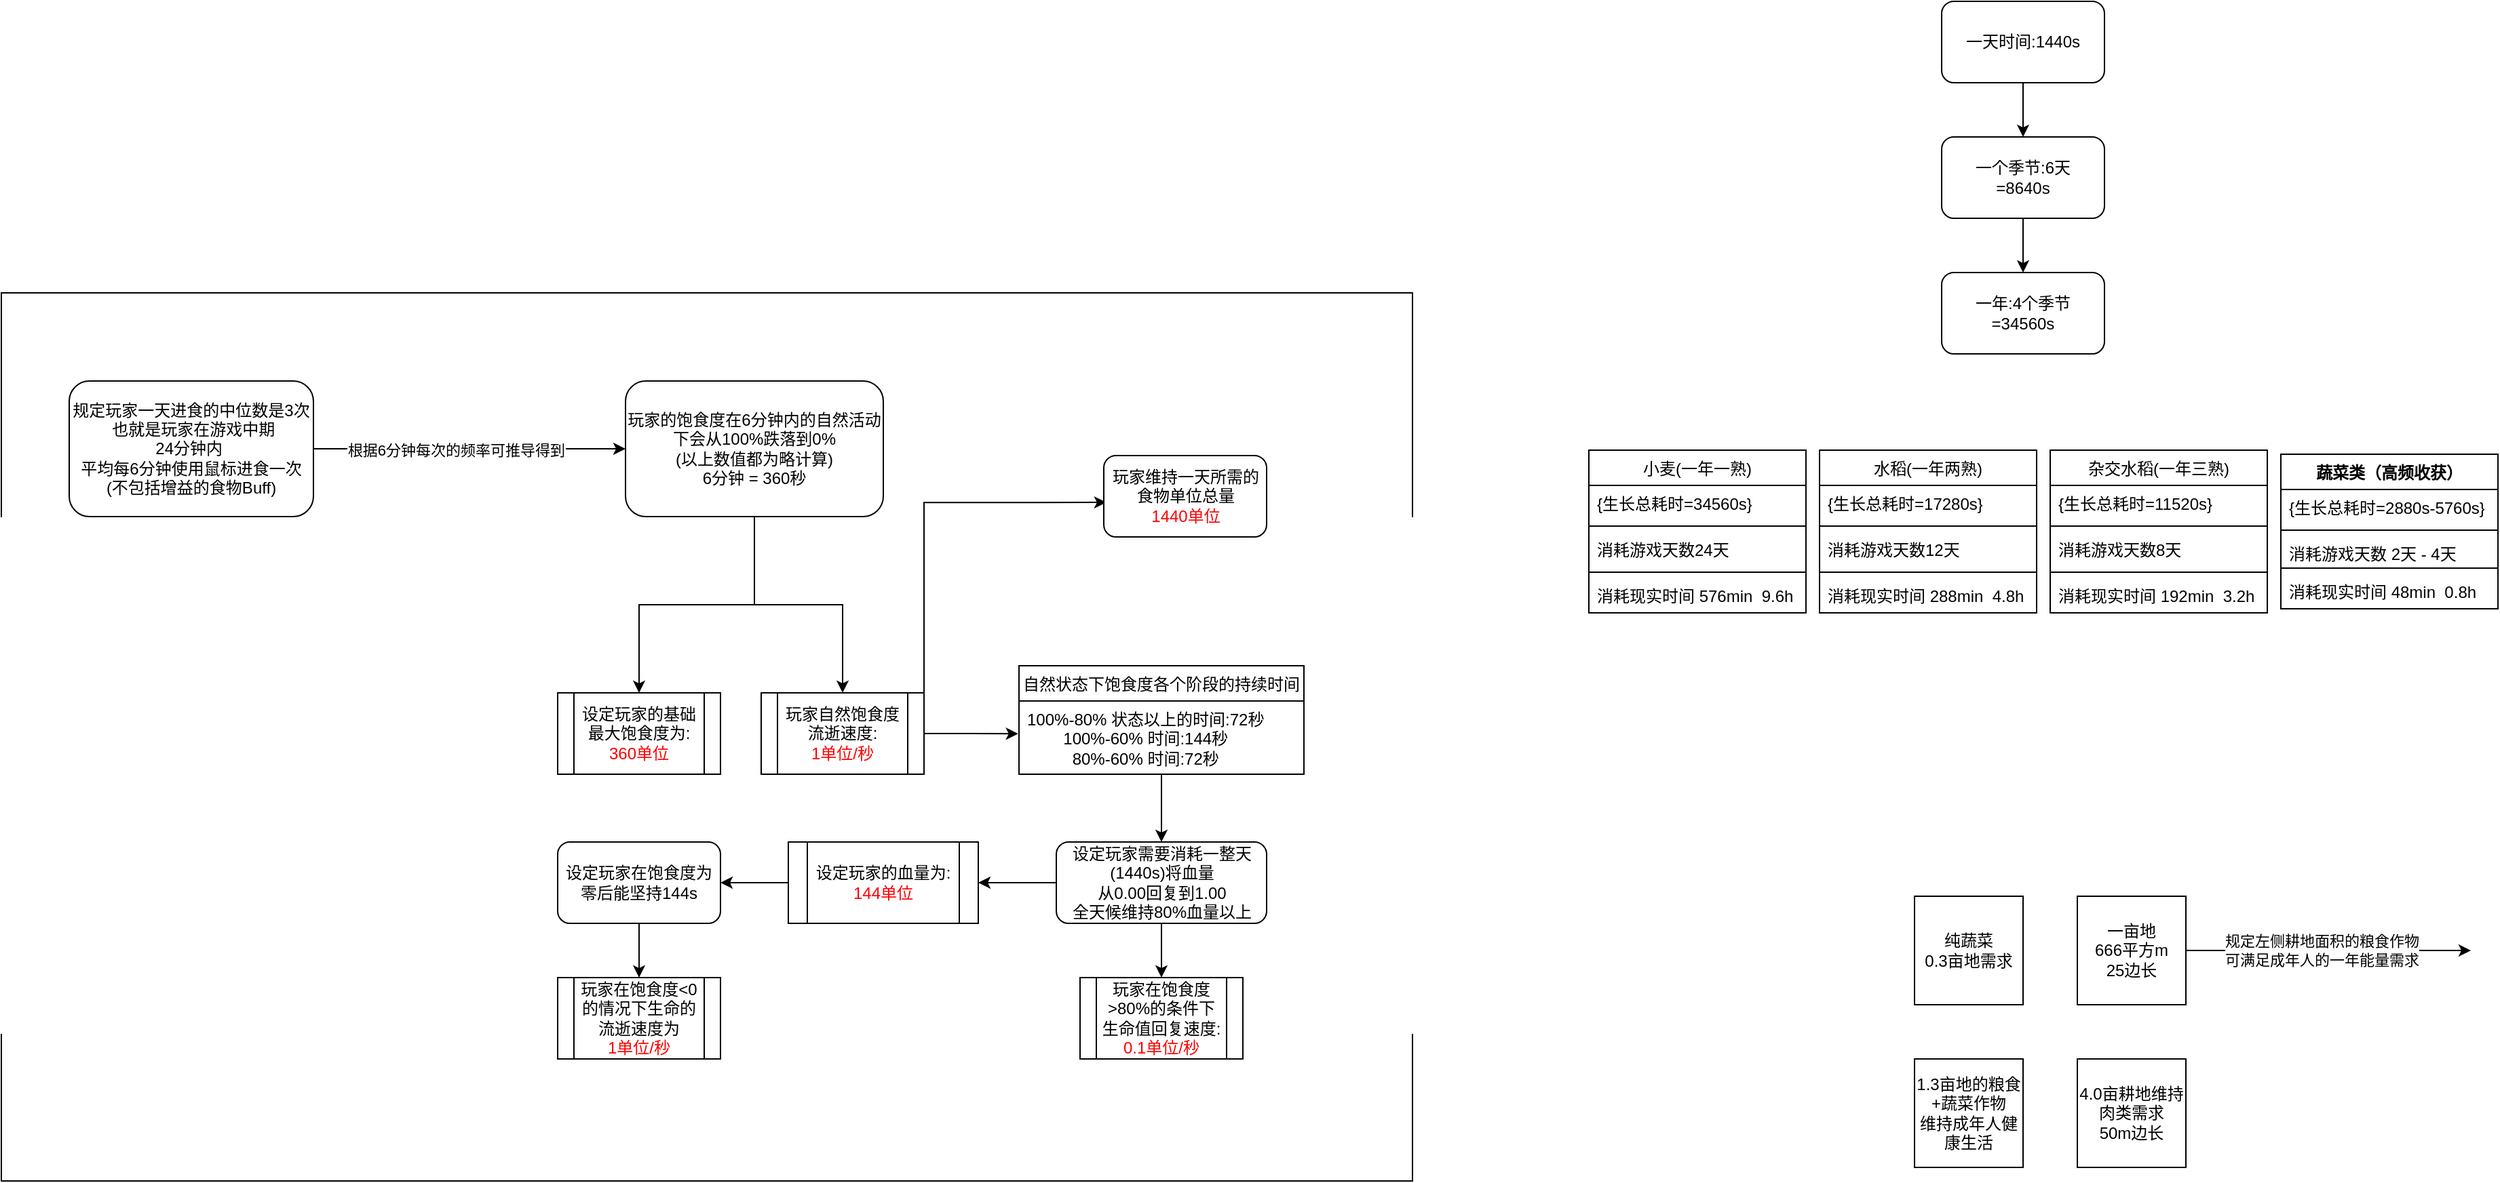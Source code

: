 <mxfile version="26.2.15">
  <diagram id="bRi_iZHggD-AGo6ihj1B" name="5/19">
    <mxGraphModel dx="740" dy="439" grid="1" gridSize="10" guides="1" tooltips="1" connect="1" arrows="1" fold="1" page="1" pageScale="1" pageWidth="827" pageHeight="1169" math="0" shadow="0">
      <root>
        <mxCell id="0" />
        <mxCell id="1" parent="0" />
        <mxCell id="Qvv5qwY-nP6G416FZWJI-56" value="" style="rounded=0;whiteSpace=wrap;html=1;" parent="1" vertex="1">
          <mxGeometry x="30" y="435" width="1040" height="655" as="geometry" />
        </mxCell>
        <mxCell id="Qvv5qwY-nP6G416FZWJI-3" value="规定玩家一天进食的中位数是3次&lt;div&gt;&amp;nbsp;也就是玩家在游戏中期&lt;/div&gt;&lt;div&gt;&lt;span style=&quot;background-color: transparent; color: light-dark(rgb(0, 0, 0), rgb(255, 255, 255));&quot;&gt;24分钟内&amp;nbsp;&lt;/span&gt;&lt;/div&gt;&lt;div&gt;平均每6分钟使用鼠标进食一次(不包括增益的食物Buff)&lt;/div&gt;" style="rounded=1;whiteSpace=wrap;html=1;" parent="1" vertex="1">
          <mxGeometry x="80" y="500" width="180" height="100" as="geometry" />
        </mxCell>
        <mxCell id="Qvv5qwY-nP6G416FZWJI-11" style="edgeStyle=orthogonalEdgeStyle;rounded=0;orthogonalLoop=1;jettySize=auto;html=1;entryX=0.5;entryY=0;entryDx=0;entryDy=0;" parent="1" source="Qvv5qwY-nP6G416FZWJI-7" target="Qvv5qwY-nP6G416FZWJI-10" edge="1">
          <mxGeometry relative="1" as="geometry" />
        </mxCell>
        <mxCell id="Qvv5qwY-nP6G416FZWJI-14" style="edgeStyle=orthogonalEdgeStyle;rounded=0;orthogonalLoop=1;jettySize=auto;html=1;entryX=0.5;entryY=0;entryDx=0;entryDy=0;" parent="1" source="Qvv5qwY-nP6G416FZWJI-7" target="Qvv5qwY-nP6G416FZWJI-13" edge="1">
          <mxGeometry relative="1" as="geometry" />
        </mxCell>
        <mxCell id="Qvv5qwY-nP6G416FZWJI-7" value="玩家的饱食度在6分钟内的自然活动&lt;div&gt;下会从100%跌落到0%&lt;/div&gt;&lt;div&gt;(以上数值都为略计算)&lt;div&gt;6分钟 = 360秒&lt;/div&gt;&lt;/div&gt;" style="rounded=1;whiteSpace=wrap;html=1;" parent="1" vertex="1">
          <mxGeometry x="490" y="500" width="190" height="100" as="geometry" />
        </mxCell>
        <mxCell id="Qvv5qwY-nP6G416FZWJI-8" style="edgeStyle=orthogonalEdgeStyle;rounded=0;orthogonalLoop=1;jettySize=auto;html=1;entryX=0;entryY=0.5;entryDx=0;entryDy=0;" parent="1" source="Qvv5qwY-nP6G416FZWJI-3" target="Qvv5qwY-nP6G416FZWJI-7" edge="1">
          <mxGeometry relative="1" as="geometry">
            <mxPoint x="490" y="550" as="targetPoint" />
          </mxGeometry>
        </mxCell>
        <mxCell id="Qvv5qwY-nP6G416FZWJI-9" value="根据6分钟每次的频率可推导得到" style="edgeLabel;html=1;align=center;verticalAlign=middle;resizable=0;points=[];" parent="Qvv5qwY-nP6G416FZWJI-8" vertex="1" connectable="0">
          <mxGeometry x="-0.085" y="-1" relative="1" as="geometry">
            <mxPoint as="offset" />
          </mxGeometry>
        </mxCell>
        <mxCell id="Qvv5qwY-nP6G416FZWJI-10" value="&lt;div&gt;设定玩家的基础最大饱食度为:&lt;/div&gt;&lt;div&gt;&lt;font style=&quot;color: rgb(255, 0, 0);&quot;&gt;360单位&lt;/font&gt;&lt;/div&gt;" style="shape=process;whiteSpace=wrap;html=1;backgroundOutline=1;" parent="1" vertex="1">
          <mxGeometry x="440" y="730" width="120" height="60" as="geometry" />
        </mxCell>
        <mxCell id="Qvv5qwY-nP6G416FZWJI-22" style="edgeStyle=orthogonalEdgeStyle;rounded=0;orthogonalLoop=1;jettySize=auto;html=1;entryX=-0.003;entryY=0.447;entryDx=0;entryDy=0;entryPerimeter=0;" parent="1" source="Qvv5qwY-nP6G416FZWJI-13" target="Qvv5qwY-nP6G416FZWJI-24" edge="1">
          <mxGeometry relative="1" as="geometry">
            <mxPoint x="750" y="760" as="targetPoint" />
          </mxGeometry>
        </mxCell>
        <mxCell id="Qvv5qwY-nP6G416FZWJI-49" style="edgeStyle=orthogonalEdgeStyle;rounded=0;orthogonalLoop=1;jettySize=auto;html=1;entryX=0.016;entryY=0.576;entryDx=0;entryDy=0;entryPerimeter=0;" parent="1" source="Qvv5qwY-nP6G416FZWJI-13" target="Qvv5qwY-nP6G416FZWJI-47" edge="1">
          <mxGeometry relative="1" as="geometry">
            <mxPoint x="830" y="590" as="targetPoint" />
            <Array as="points">
              <mxPoint x="710" y="590" />
            </Array>
          </mxGeometry>
        </mxCell>
        <mxCell id="Qvv5qwY-nP6G416FZWJI-13" value="玩家自然饱食度流逝速度:&lt;div&gt;&lt;font style=&quot;color: rgb(255, 0, 0);&quot;&gt;1单位/秒&lt;/font&gt;&lt;/div&gt;" style="shape=process;whiteSpace=wrap;html=1;backgroundOutline=1;" parent="1" vertex="1">
          <mxGeometry x="590" y="730" width="120" height="60" as="geometry" />
        </mxCell>
        <mxCell id="Qvv5qwY-nP6G416FZWJI-45" value="" style="edgeStyle=orthogonalEdgeStyle;rounded=0;orthogonalLoop=1;jettySize=auto;html=1;" parent="1" source="Qvv5qwY-nP6G416FZWJI-17" target="Qvv5qwY-nP6G416FZWJI-42" edge="1">
          <mxGeometry relative="1" as="geometry" />
        </mxCell>
        <mxCell id="Qvv5qwY-nP6G416FZWJI-17" value="设定玩家的血量为:&lt;div&gt;&lt;font style=&quot;color: rgb(255, 0, 0);&quot;&gt;144单位&lt;/font&gt;&lt;/div&gt;" style="shape=process;whiteSpace=wrap;html=1;backgroundOutline=1;" parent="1" vertex="1">
          <mxGeometry x="610" y="840" width="140" height="60" as="geometry" />
        </mxCell>
        <mxCell id="Qvv5qwY-nP6G416FZWJI-19" value="玩家在饱食度&amp;lt;0的情况下生命的流逝速度为&lt;div&gt;&lt;font style=&quot;color: rgb(255, 0, 0);&quot;&gt;1单位/秒&lt;/font&gt;&lt;/div&gt;" style="shape=process;whiteSpace=wrap;html=1;backgroundOutline=1;" parent="1" vertex="1">
          <mxGeometry x="440" y="940" width="120" height="60" as="geometry" />
        </mxCell>
        <mxCell id="Qvv5qwY-nP6G416FZWJI-36" style="edgeStyle=orthogonalEdgeStyle;rounded=0;orthogonalLoop=1;jettySize=auto;html=1;entryX=0.5;entryY=0;entryDx=0;entryDy=0;" parent="1" source="Qvv5qwY-nP6G416FZWJI-23" target="Qvv5qwY-nP6G416FZWJI-34" edge="1">
          <mxGeometry relative="1" as="geometry" />
        </mxCell>
        <mxCell id="Qvv5qwY-nP6G416FZWJI-23" value="&lt;span style=&quot;font-weight: 400;&quot;&gt;自然状态下&lt;/span&gt;&lt;span style=&quot;color: light-dark(rgb(0, 0, 0), rgb(255, 255, 255)); font-weight: 400; background-color: transparent;&quot;&gt;饱食度各个阶段的持续时间&lt;/span&gt;" style="swimlane;fontStyle=1;align=center;verticalAlign=top;childLayout=stackLayout;horizontal=1;startSize=26;horizontalStack=0;resizeParent=1;resizeParentMax=0;resizeLast=0;collapsible=1;marginBottom=0;whiteSpace=wrap;html=1;" parent="1" vertex="1">
          <mxGeometry x="780" y="710" width="210" height="80" as="geometry" />
        </mxCell>
        <mxCell id="Qvv5qwY-nP6G416FZWJI-24" value="&lt;span style=&quot;text-align: center; background-color: transparent; color: light-dark(rgb(0, 0, 0), rgb(255, 255, 255));&quot;&gt;100%-80% 状态以上的时间:72秒&lt;/span&gt;&lt;div&gt;&lt;div style=&quot;text-align: center;&quot;&gt;100%-60% 时间:144秒&lt;/div&gt;&lt;div style=&quot;text-align: center;&quot;&gt;80%-60% 时间:72秒&lt;/div&gt;&lt;div&gt;&lt;br&gt;&lt;/div&gt;&lt;/div&gt;" style="text;strokeColor=none;fillColor=none;align=left;verticalAlign=top;spacingLeft=4;spacingRight=4;overflow=hidden;rotatable=0;points=[[0,0.5],[1,0.5]];portConstraint=eastwest;whiteSpace=wrap;html=1;" parent="Qvv5qwY-nP6G416FZWJI-23" vertex="1">
          <mxGeometry y="26" width="210" height="54" as="geometry" />
        </mxCell>
        <mxCell id="Qvv5qwY-nP6G416FZWJI-32" value="玩家在饱食度&amp;gt;80%的条件下&lt;div&gt;生命值回复速度:&lt;/div&gt;&lt;div&gt;&lt;font style=&quot;color: rgb(255, 0, 0);&quot;&gt;0.1单位/秒&lt;/font&gt;&lt;/div&gt;" style="shape=process;whiteSpace=wrap;html=1;backgroundOutline=1;" parent="1" vertex="1">
          <mxGeometry x="825" y="940" width="120" height="60" as="geometry" />
        </mxCell>
        <mxCell id="Qvv5qwY-nP6G416FZWJI-37" value="" style="edgeStyle=orthogonalEdgeStyle;rounded=0;orthogonalLoop=1;jettySize=auto;html=1;" parent="1" source="Qvv5qwY-nP6G416FZWJI-34" target="Qvv5qwY-nP6G416FZWJI-32" edge="1">
          <mxGeometry relative="1" as="geometry" />
        </mxCell>
        <mxCell id="Qvv5qwY-nP6G416FZWJI-41" value="" style="edgeStyle=orthogonalEdgeStyle;rounded=0;orthogonalLoop=1;jettySize=auto;html=1;" parent="1" source="Qvv5qwY-nP6G416FZWJI-34" target="Qvv5qwY-nP6G416FZWJI-17" edge="1">
          <mxGeometry relative="1" as="geometry" />
        </mxCell>
        <mxCell id="Qvv5qwY-nP6G416FZWJI-34" value="设定玩家需要消耗一整天(1440s)将血量&lt;div&gt;从0.00回复到1.00&lt;/div&gt;&lt;div&gt;全天候维持80%血量以上&lt;/div&gt;" style="rounded=1;whiteSpace=wrap;html=1;" parent="1" vertex="1">
          <mxGeometry x="807.5" y="840" width="155" height="60" as="geometry" />
        </mxCell>
        <mxCell id="Qvv5qwY-nP6G416FZWJI-44" value="" style="edgeStyle=orthogonalEdgeStyle;rounded=0;orthogonalLoop=1;jettySize=auto;html=1;" parent="1" source="Qvv5qwY-nP6G416FZWJI-42" target="Qvv5qwY-nP6G416FZWJI-19" edge="1">
          <mxGeometry relative="1" as="geometry" />
        </mxCell>
        <mxCell id="Qvv5qwY-nP6G416FZWJI-42" value="设定玩家在饱食度为零后能坚持144s" style="rounded=1;whiteSpace=wrap;html=1;" parent="1" vertex="1">
          <mxGeometry x="440" y="840" width="120" height="60" as="geometry" />
        </mxCell>
        <mxCell id="Qvv5qwY-nP6G416FZWJI-47" value="玩家维持一天所需的食物单位总量&lt;div&gt;&lt;font style=&quot;color: rgb(255, 0, 0);&quot;&gt;1440单位&lt;/font&gt;&lt;/div&gt;" style="rounded=1;whiteSpace=wrap;html=1;" parent="1" vertex="1">
          <mxGeometry x="842.5" y="555" width="120" height="60" as="geometry" />
        </mxCell>
        <mxCell id="Qvv5qwY-nP6G416FZWJI-53" style="edgeStyle=orthogonalEdgeStyle;rounded=0;orthogonalLoop=1;jettySize=auto;html=1;entryX=0.5;entryY=0;entryDx=0;entryDy=0;" parent="1" source="Qvv5qwY-nP6G416FZWJI-50" target="Qvv5qwY-nP6G416FZWJI-51" edge="1">
          <mxGeometry relative="1" as="geometry" />
        </mxCell>
        <mxCell id="Qvv5qwY-nP6G416FZWJI-50" value="一天时间:1440s" style="rounded=1;whiteSpace=wrap;html=1;" parent="1" vertex="1">
          <mxGeometry x="1460" y="220" width="120" height="60" as="geometry" />
        </mxCell>
        <mxCell id="Qvv5qwY-nP6G416FZWJI-55" style="edgeStyle=orthogonalEdgeStyle;rounded=0;orthogonalLoop=1;jettySize=auto;html=1;entryX=0.5;entryY=0;entryDx=0;entryDy=0;" parent="1" source="Qvv5qwY-nP6G416FZWJI-51" target="Qvv5qwY-nP6G416FZWJI-54" edge="1">
          <mxGeometry relative="1" as="geometry" />
        </mxCell>
        <mxCell id="Qvv5qwY-nP6G416FZWJI-51" value="一个季节:&lt;span style=&quot;background-color: transparent; color: light-dark(rgb(0, 0, 0), rgb(255, 255, 255));&quot;&gt;6天&lt;/span&gt;&lt;div&gt;&lt;span style=&quot;background-color: transparent; color: light-dark(rgb(0, 0, 0), rgb(255, 255, 255));&quot;&gt;=8640s&lt;/span&gt;&lt;/div&gt;" style="rounded=1;whiteSpace=wrap;html=1;" parent="1" vertex="1">
          <mxGeometry x="1460" y="320" width="120" height="60" as="geometry" />
        </mxCell>
        <mxCell id="Qvv5qwY-nP6G416FZWJI-54" value="一年:4个季节&lt;div&gt;=34560s&lt;/div&gt;" style="rounded=1;whiteSpace=wrap;html=1;" parent="1" vertex="1">
          <mxGeometry x="1460" y="420" width="120" height="60" as="geometry" />
        </mxCell>
        <mxCell id="Qvv5qwY-nP6G416FZWJI-61" value="&lt;span style=&quot;font-weight: 400;&quot;&gt;小麦(一年一熟)&lt;/span&gt;" style="swimlane;fontStyle=1;align=center;verticalAlign=top;childLayout=stackLayout;horizontal=1;startSize=26;horizontalStack=0;resizeParent=1;resizeParentMax=0;resizeLast=0;collapsible=1;marginBottom=0;whiteSpace=wrap;html=1;" parent="1" vertex="1">
          <mxGeometry x="1200" y="551" width="160" height="120" as="geometry" />
        </mxCell>
        <mxCell id="Qvv5qwY-nP6G416FZWJI-62" value="&lt;span style=&quot;text-align: center;&quot;&gt;{生长总耗时=34560s}&lt;/span&gt;" style="text;strokeColor=none;fillColor=none;align=left;verticalAlign=top;spacingLeft=4;spacingRight=4;overflow=hidden;rotatable=0;points=[[0,0.5],[1,0.5]];portConstraint=eastwest;whiteSpace=wrap;html=1;" parent="Qvv5qwY-nP6G416FZWJI-61" vertex="1">
          <mxGeometry y="26" width="160" height="26" as="geometry" />
        </mxCell>
        <mxCell id="Qvv5qwY-nP6G416FZWJI-63" value="" style="line;strokeWidth=1;fillColor=none;align=left;verticalAlign=middle;spacingTop=-1;spacingLeft=3;spacingRight=3;rotatable=0;labelPosition=right;points=[];portConstraint=eastwest;strokeColor=inherit;" parent="Qvv5qwY-nP6G416FZWJI-61" vertex="1">
          <mxGeometry y="52" width="160" height="8" as="geometry" />
        </mxCell>
        <mxCell id="Qvv5qwY-nP6G416FZWJI-64" value="消耗游戏天数24天&lt;div&gt;&lt;br&gt;&lt;/div&gt;" style="text;strokeColor=none;fillColor=none;align=left;verticalAlign=top;spacingLeft=4;spacingRight=4;overflow=hidden;rotatable=0;points=[[0,0.5],[1,0.5]];portConstraint=eastwest;whiteSpace=wrap;html=1;" parent="Qvv5qwY-nP6G416FZWJI-61" vertex="1">
          <mxGeometry y="60" width="160" height="26" as="geometry" />
        </mxCell>
        <mxCell id="Qvv5qwY-nP6G416FZWJI-78" value="" style="line;strokeWidth=1;fillColor=none;align=left;verticalAlign=middle;spacingTop=-1;spacingLeft=3;spacingRight=3;rotatable=0;labelPosition=right;points=[];portConstraint=eastwest;strokeColor=inherit;" parent="Qvv5qwY-nP6G416FZWJI-61" vertex="1">
          <mxGeometry y="86" width="160" height="8" as="geometry" />
        </mxCell>
        <mxCell id="Qvv5qwY-nP6G416FZWJI-77" value="&lt;div&gt;消耗现实时间 576min&amp;nbsp; 9.6h&lt;/div&gt;" style="text;strokeColor=none;fillColor=none;align=left;verticalAlign=top;spacingLeft=4;spacingRight=4;overflow=hidden;rotatable=0;points=[[0,0.5],[1,0.5]];portConstraint=eastwest;whiteSpace=wrap;html=1;" parent="Qvv5qwY-nP6G416FZWJI-61" vertex="1">
          <mxGeometry y="94" width="160" height="26" as="geometry" />
        </mxCell>
        <mxCell id="Qvv5qwY-nP6G416FZWJI-65" value="&lt;span style=&quot;font-weight: 400;&quot;&gt;水稻(一年两熟&lt;/span&gt;&lt;span style=&quot;color: light-dark(rgb(0, 0, 0), rgb(255, 255, 255)); font-weight: 400; background-color: transparent;&quot;&gt;)&lt;/span&gt;" style="swimlane;fontStyle=1;align=center;verticalAlign=top;childLayout=stackLayout;horizontal=1;startSize=26;horizontalStack=0;resizeParent=1;resizeParentMax=0;resizeLast=0;collapsible=1;marginBottom=0;whiteSpace=wrap;html=1;" parent="1" vertex="1">
          <mxGeometry x="1370" y="551" width="160" height="120" as="geometry" />
        </mxCell>
        <mxCell id="Qvv5qwY-nP6G416FZWJI-66" value="&lt;span style=&quot;text-align: center;&quot;&gt;{生长总耗时=17280s}&lt;/span&gt;" style="text;strokeColor=none;fillColor=none;align=left;verticalAlign=top;spacingLeft=4;spacingRight=4;overflow=hidden;rotatable=0;points=[[0,0.5],[1,0.5]];portConstraint=eastwest;whiteSpace=wrap;html=1;" parent="Qvv5qwY-nP6G416FZWJI-65" vertex="1">
          <mxGeometry y="26" width="160" height="26" as="geometry" />
        </mxCell>
        <mxCell id="Qvv5qwY-nP6G416FZWJI-67" value="" style="line;strokeWidth=1;fillColor=none;align=left;verticalAlign=middle;spacingTop=-1;spacingLeft=3;spacingRight=3;rotatable=0;labelPosition=right;points=[];portConstraint=eastwest;strokeColor=inherit;" parent="Qvv5qwY-nP6G416FZWJI-65" vertex="1">
          <mxGeometry y="52" width="160" height="8" as="geometry" />
        </mxCell>
        <mxCell id="Qvv5qwY-nP6G416FZWJI-68" value="消耗游戏天数12天" style="text;strokeColor=none;fillColor=none;align=left;verticalAlign=top;spacingLeft=4;spacingRight=4;overflow=hidden;rotatable=0;points=[[0,0.5],[1,0.5]];portConstraint=eastwest;whiteSpace=wrap;html=1;" parent="Qvv5qwY-nP6G416FZWJI-65" vertex="1">
          <mxGeometry y="60" width="160" height="26" as="geometry" />
        </mxCell>
        <mxCell id="Qvv5qwY-nP6G416FZWJI-79" value="" style="line;strokeWidth=1;fillColor=none;align=left;verticalAlign=middle;spacingTop=-1;spacingLeft=3;spacingRight=3;rotatable=0;labelPosition=right;points=[];portConstraint=eastwest;strokeColor=inherit;" parent="Qvv5qwY-nP6G416FZWJI-65" vertex="1">
          <mxGeometry y="86" width="160" height="8" as="geometry" />
        </mxCell>
        <mxCell id="Qvv5qwY-nP6G416FZWJI-80" value="&lt;div&gt;消耗现实时间 288min&amp;nbsp; 4.8h&lt;/div&gt;" style="text;strokeColor=none;fillColor=none;align=left;verticalAlign=top;spacingLeft=4;spacingRight=4;overflow=hidden;rotatable=0;points=[[0,0.5],[1,0.5]];portConstraint=eastwest;whiteSpace=wrap;html=1;" parent="Qvv5qwY-nP6G416FZWJI-65" vertex="1">
          <mxGeometry y="94" width="160" height="26" as="geometry" />
        </mxCell>
        <mxCell id="Qvv5qwY-nP6G416FZWJI-69" value="&lt;span style=&quot;font-weight: 400;&quot;&gt;杂交水稻(一年三熟&lt;/span&gt;&lt;span style=&quot;color: light-dark(rgb(0, 0, 0), rgb(255, 255, 255)); font-weight: 400; background-color: transparent;&quot;&gt;)&lt;/span&gt;" style="swimlane;fontStyle=1;align=center;verticalAlign=top;childLayout=stackLayout;horizontal=1;startSize=26;horizontalStack=0;resizeParent=1;resizeParentMax=0;resizeLast=0;collapsible=1;marginBottom=0;whiteSpace=wrap;html=1;" parent="1" vertex="1">
          <mxGeometry x="1540" y="551" width="160" height="120" as="geometry" />
        </mxCell>
        <mxCell id="Qvv5qwY-nP6G416FZWJI-70" value="&lt;span style=&quot;text-align: center;&quot;&gt;{生长总耗时=11520s}&lt;/span&gt;&lt;div&gt;&lt;span style=&quot;text-align: center;&quot;&gt;&lt;br&gt;&lt;/span&gt;&lt;/div&gt;" style="text;strokeColor=none;fillColor=none;align=left;verticalAlign=top;spacingLeft=4;spacingRight=4;overflow=hidden;rotatable=0;points=[[0,0.5],[1,0.5]];portConstraint=eastwest;whiteSpace=wrap;html=1;" parent="Qvv5qwY-nP6G416FZWJI-69" vertex="1">
          <mxGeometry y="26" width="160" height="26" as="geometry" />
        </mxCell>
        <mxCell id="Qvv5qwY-nP6G416FZWJI-71" value="" style="line;strokeWidth=1;fillColor=none;align=left;verticalAlign=middle;spacingTop=-1;spacingLeft=3;spacingRight=3;rotatable=0;labelPosition=right;points=[];portConstraint=eastwest;strokeColor=inherit;" parent="Qvv5qwY-nP6G416FZWJI-69" vertex="1">
          <mxGeometry y="52" width="160" height="8" as="geometry" />
        </mxCell>
        <mxCell id="Qvv5qwY-nP6G416FZWJI-72" value="消耗游戏天数8天" style="text;strokeColor=none;fillColor=none;align=left;verticalAlign=top;spacingLeft=4;spacingRight=4;overflow=hidden;rotatable=0;points=[[0,0.5],[1,0.5]];portConstraint=eastwest;whiteSpace=wrap;html=1;" parent="Qvv5qwY-nP6G416FZWJI-69" vertex="1">
          <mxGeometry y="60" width="160" height="26" as="geometry" />
        </mxCell>
        <mxCell id="Qvv5qwY-nP6G416FZWJI-85" value="" style="line;strokeWidth=1;fillColor=none;align=left;verticalAlign=middle;spacingTop=-1;spacingLeft=3;spacingRight=3;rotatable=0;labelPosition=right;points=[];portConstraint=eastwest;strokeColor=inherit;" parent="Qvv5qwY-nP6G416FZWJI-69" vertex="1">
          <mxGeometry y="86" width="160" height="8" as="geometry" />
        </mxCell>
        <mxCell id="Qvv5qwY-nP6G416FZWJI-86" value="&lt;div&gt;消耗现实时间 192min&amp;nbsp; 3.2h&lt;/div&gt;" style="text;strokeColor=none;fillColor=none;align=left;verticalAlign=top;spacingLeft=4;spacingRight=4;overflow=hidden;rotatable=0;points=[[0,0.5],[1,0.5]];portConstraint=eastwest;whiteSpace=wrap;html=1;" parent="Qvv5qwY-nP6G416FZWJI-69" vertex="1">
          <mxGeometry y="94" width="160" height="26" as="geometry" />
        </mxCell>
        <mxCell id="Qvv5qwY-nP6G416FZWJI-73" value="蔬菜类（高频收获）" style="swimlane;fontStyle=1;align=center;verticalAlign=top;childLayout=stackLayout;horizontal=1;startSize=26;horizontalStack=0;resizeParent=1;resizeParentMax=0;resizeLast=0;collapsible=1;marginBottom=0;whiteSpace=wrap;html=1;" parent="1" vertex="1">
          <mxGeometry x="1710" y="554" width="160" height="114" as="geometry" />
        </mxCell>
        <mxCell id="Qvv5qwY-nP6G416FZWJI-74" value="&lt;span style=&quot;text-align: center;&quot;&gt;{生长总耗时=2880s-5760s}&lt;/span&gt;&lt;div&gt;&lt;span style=&quot;text-align: center;&quot;&gt;&lt;br&gt;&lt;/span&gt;&lt;/div&gt;" style="text;strokeColor=none;fillColor=none;align=left;verticalAlign=top;spacingLeft=4;spacingRight=4;overflow=hidden;rotatable=0;points=[[0,0.5],[1,0.5]];portConstraint=eastwest;whiteSpace=wrap;html=1;" parent="Qvv5qwY-nP6G416FZWJI-73" vertex="1">
          <mxGeometry y="26" width="160" height="26" as="geometry" />
        </mxCell>
        <mxCell id="Qvv5qwY-nP6G416FZWJI-75" value="" style="line;strokeWidth=1;fillColor=none;align=left;verticalAlign=middle;spacingTop=-1;spacingLeft=3;spacingRight=3;rotatable=0;labelPosition=right;points=[];portConstraint=eastwest;strokeColor=inherit;" parent="Qvv5qwY-nP6G416FZWJI-73" vertex="1">
          <mxGeometry y="52" width="160" height="8" as="geometry" />
        </mxCell>
        <mxCell id="Qvv5qwY-nP6G416FZWJI-76" value="消耗游戏天数 2天 - 4天&lt;div&gt;&lt;br&gt;&lt;/div&gt;" style="text;strokeColor=none;fillColor=none;align=left;verticalAlign=top;spacingLeft=4;spacingRight=4;overflow=hidden;rotatable=0;points=[[0,0.5],[1,0.5]];portConstraint=eastwest;whiteSpace=wrap;html=1;" parent="Qvv5qwY-nP6G416FZWJI-73" vertex="1">
          <mxGeometry y="60" width="160" height="20" as="geometry" />
        </mxCell>
        <mxCell id="Qvv5qwY-nP6G416FZWJI-87" value="" style="line;strokeWidth=1;fillColor=none;align=left;verticalAlign=middle;spacingTop=-1;spacingLeft=3;spacingRight=3;rotatable=0;labelPosition=right;points=[];portConstraint=eastwest;strokeColor=inherit;" parent="Qvv5qwY-nP6G416FZWJI-73" vertex="1">
          <mxGeometry y="80" width="160" height="8" as="geometry" />
        </mxCell>
        <mxCell id="Qvv5qwY-nP6G416FZWJI-88" value="&lt;div&gt;消耗现实时间 48min&amp;nbsp; 0.8h&lt;/div&gt;" style="text;strokeColor=none;fillColor=none;align=left;verticalAlign=top;spacingLeft=4;spacingRight=4;overflow=hidden;rotatable=0;points=[[0,0.5],[1,0.5]];portConstraint=eastwest;whiteSpace=wrap;html=1;" parent="Qvv5qwY-nP6G416FZWJI-73" vertex="1">
          <mxGeometry y="88" width="160" height="26" as="geometry" />
        </mxCell>
        <mxCell id="2CBAOhaJBre97nFrA8ss-2" style="edgeStyle=orthogonalEdgeStyle;rounded=0;orthogonalLoop=1;jettySize=auto;html=1;" edge="1" parent="1" source="2CBAOhaJBre97nFrA8ss-1">
          <mxGeometry relative="1" as="geometry">
            <mxPoint x="1850" y="920" as="targetPoint" />
          </mxGeometry>
        </mxCell>
        <mxCell id="2CBAOhaJBre97nFrA8ss-3" value="规定左侧耕地面积的粮食作物&lt;div&gt;可满足成年人的一年能量需求&lt;/div&gt;" style="edgeLabel;html=1;align=center;verticalAlign=middle;resizable=0;points=[];" vertex="1" connectable="0" parent="2CBAOhaJBre97nFrA8ss-2">
          <mxGeometry x="-0.074" y="1" relative="1" as="geometry">
            <mxPoint x="2" y="1" as="offset" />
          </mxGeometry>
        </mxCell>
        <mxCell id="2CBAOhaJBre97nFrA8ss-1" value="一亩地&lt;div&gt;666平方m&lt;/div&gt;&lt;div&gt;25边长&lt;/div&gt;" style="whiteSpace=wrap;html=1;aspect=fixed;" vertex="1" parent="1">
          <mxGeometry x="1560" y="880" width="80" height="80" as="geometry" />
        </mxCell>
        <mxCell id="2CBAOhaJBre97nFrA8ss-4" value="1.3亩地的粮食+蔬菜作物&lt;div&gt;维持成年人健康生活&lt;/div&gt;" style="whiteSpace=wrap;html=1;aspect=fixed;" vertex="1" parent="1">
          <mxGeometry x="1440" y="1000" width="80" height="80" as="geometry" />
        </mxCell>
        <mxCell id="2CBAOhaJBre97nFrA8ss-5" value="4.0亩耕地维持肉类需求&lt;div&gt;50m边长&lt;/div&gt;" style="whiteSpace=wrap;html=1;aspect=fixed;" vertex="1" parent="1">
          <mxGeometry x="1560" y="1000" width="80" height="80" as="geometry" />
        </mxCell>
        <mxCell id="2CBAOhaJBre97nFrA8ss-6" value="纯蔬菜&lt;div&gt;0.3亩地需求&lt;/div&gt;" style="whiteSpace=wrap;html=1;aspect=fixed;" vertex="1" parent="1">
          <mxGeometry x="1440" y="880" width="80" height="80" as="geometry" />
        </mxCell>
      </root>
    </mxGraphModel>
  </diagram>
</mxfile>
